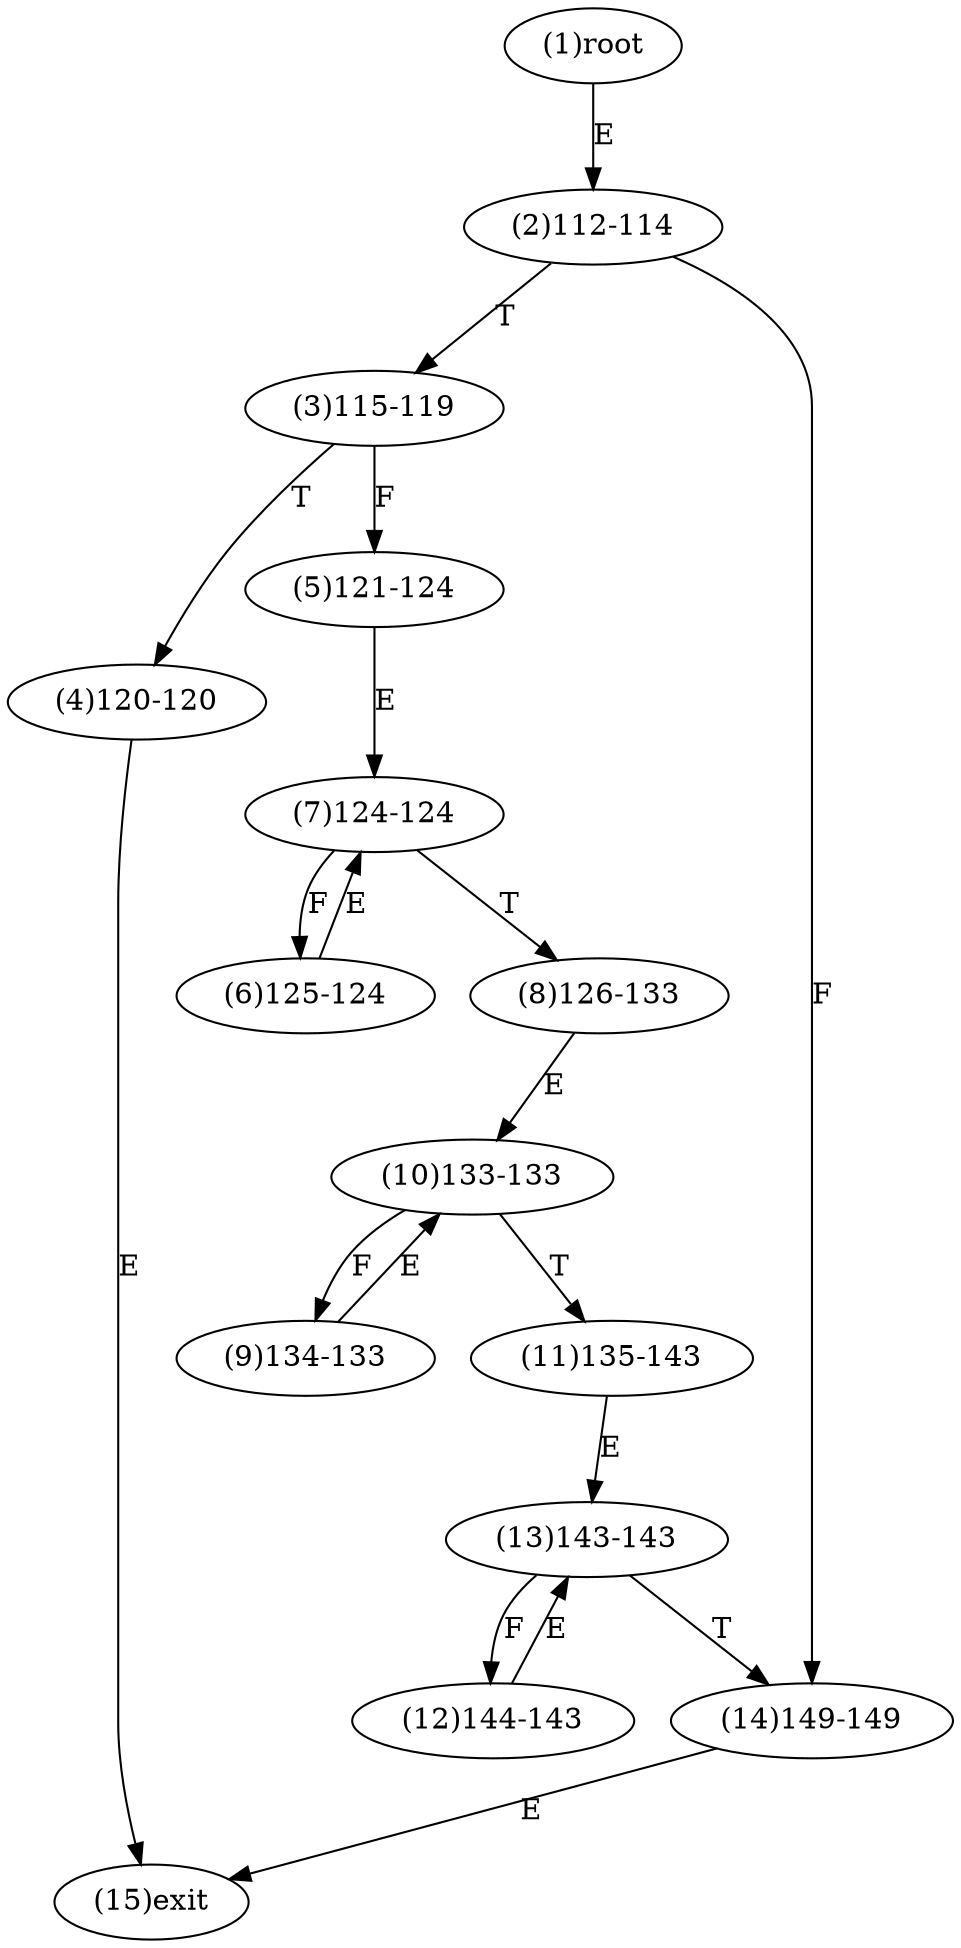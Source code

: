 digraph "" { 
1[ label="(1)root"];
2[ label="(2)112-114"];
3[ label="(3)115-119"];
4[ label="(4)120-120"];
5[ label="(5)121-124"];
6[ label="(6)125-124"];
7[ label="(7)124-124"];
8[ label="(8)126-133"];
9[ label="(9)134-133"];
10[ label="(10)133-133"];
11[ label="(11)135-143"];
12[ label="(12)144-143"];
13[ label="(13)143-143"];
14[ label="(14)149-149"];
15[ label="(15)exit"];
1->2[ label="E"];
2->14[ label="F"];
2->3[ label="T"];
3->5[ label="F"];
3->4[ label="T"];
4->15[ label="E"];
5->7[ label="E"];
6->7[ label="E"];
7->6[ label="F"];
7->8[ label="T"];
8->10[ label="E"];
9->10[ label="E"];
10->9[ label="F"];
10->11[ label="T"];
11->13[ label="E"];
12->13[ label="E"];
13->12[ label="F"];
13->14[ label="T"];
14->15[ label="E"];
}